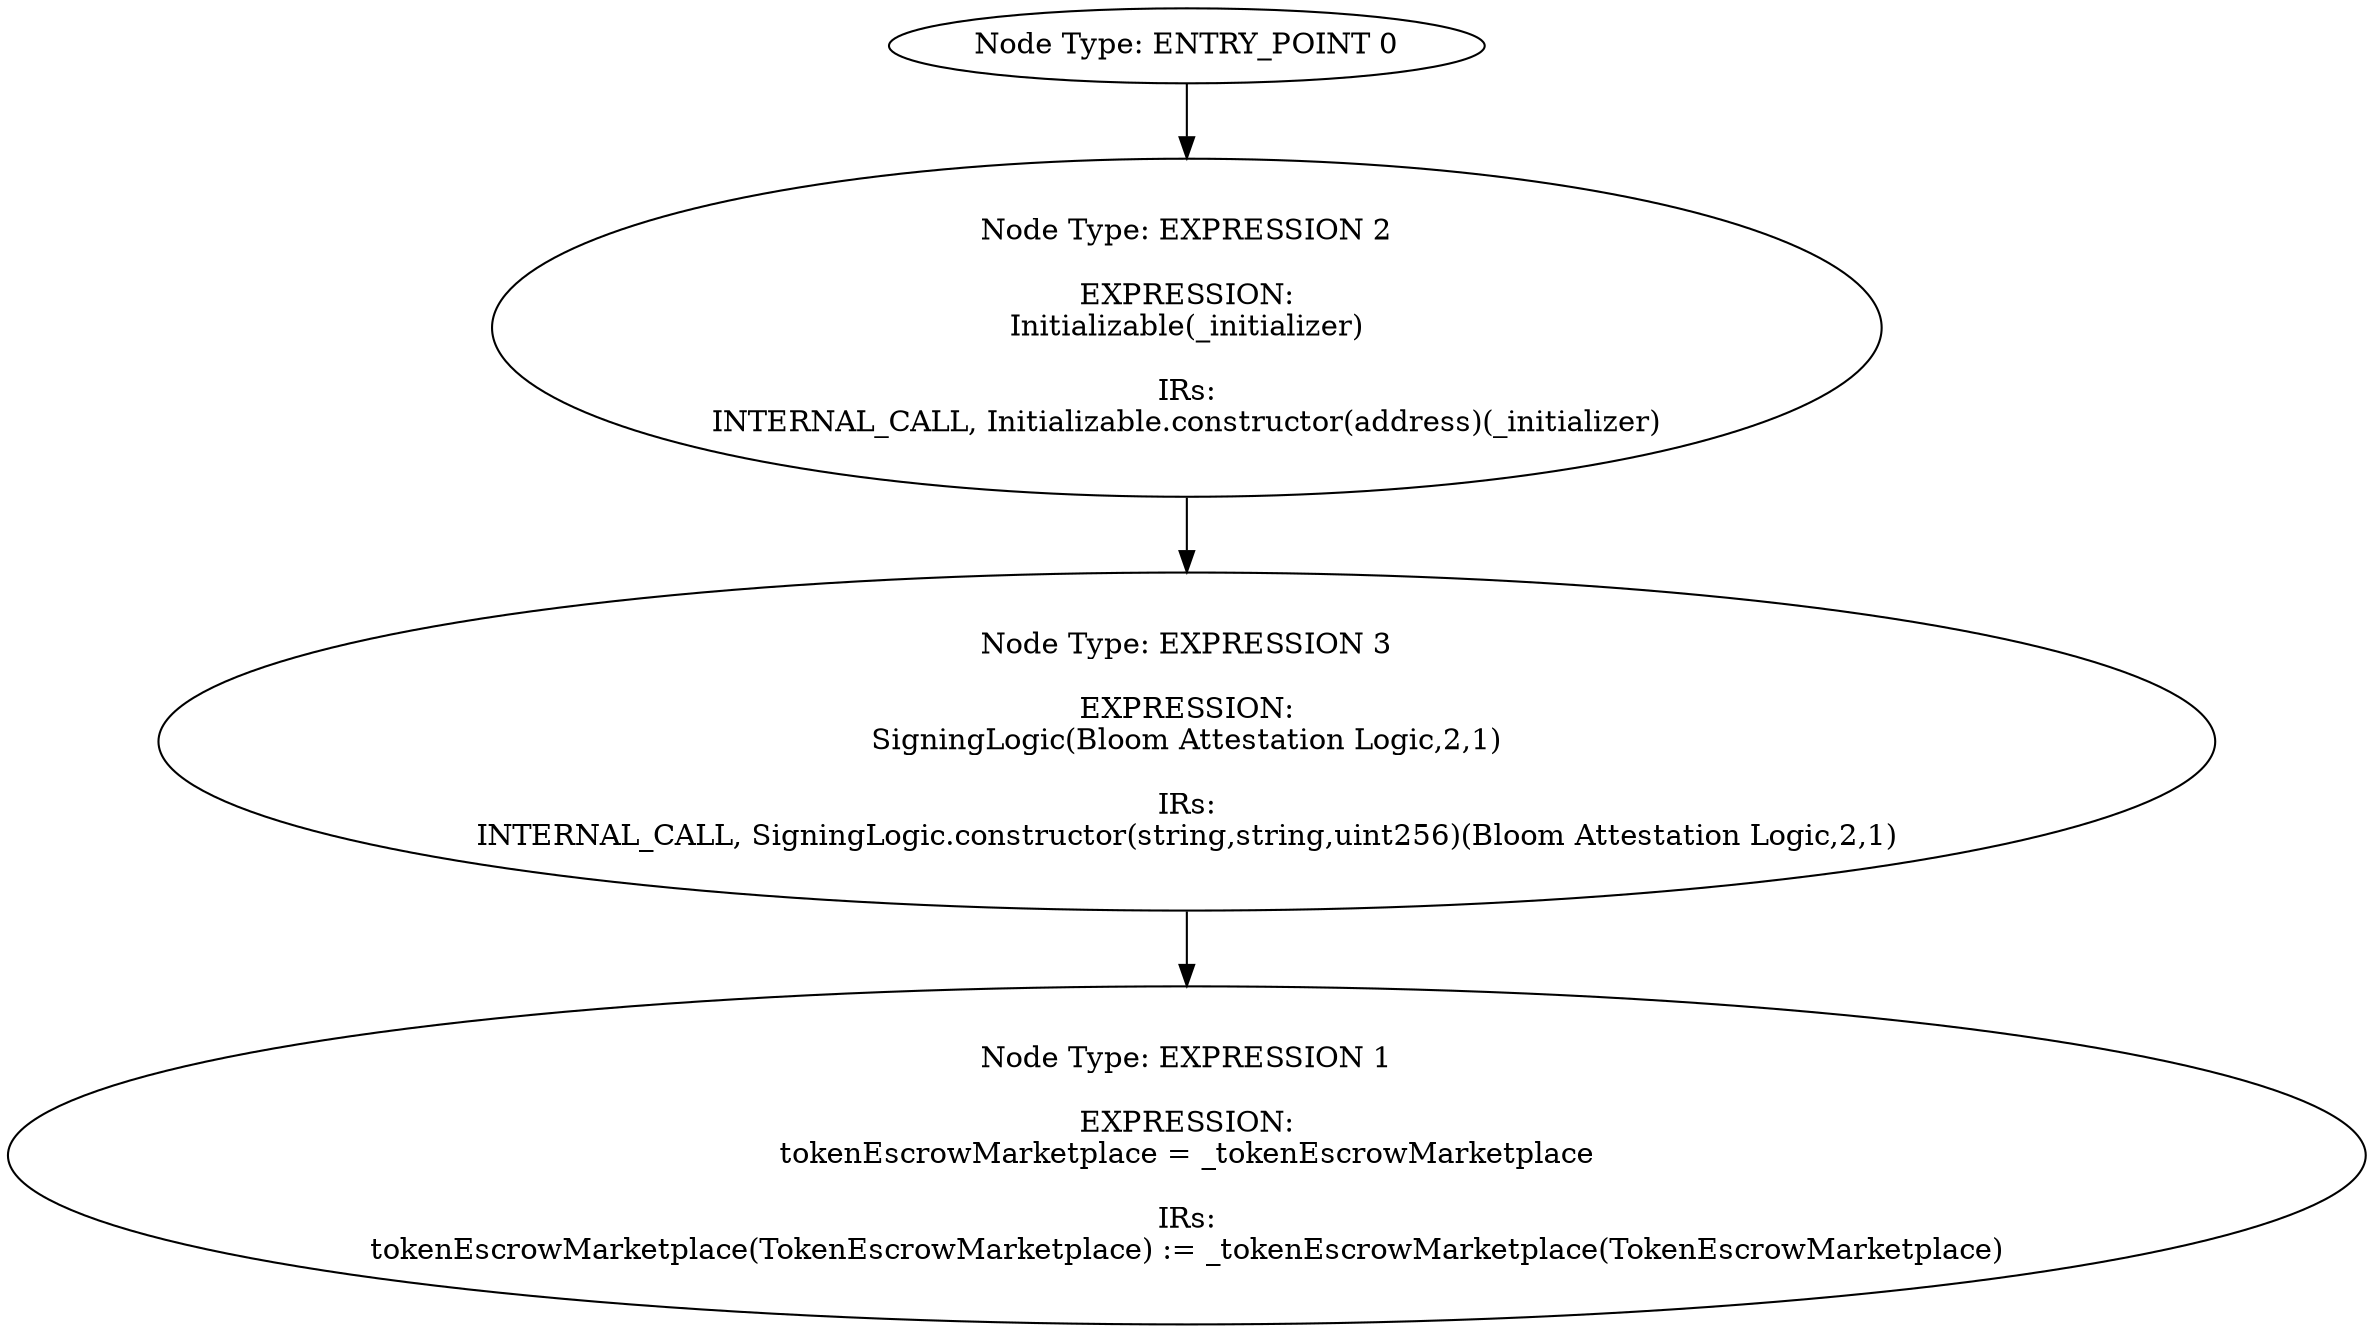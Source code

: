 digraph{
0[label="Node Type: ENTRY_POINT 0
"];
0->2;
1[label="Node Type: EXPRESSION 1

EXPRESSION:
tokenEscrowMarketplace = _tokenEscrowMarketplace

IRs:
tokenEscrowMarketplace(TokenEscrowMarketplace) := _tokenEscrowMarketplace(TokenEscrowMarketplace)"];
2[label="Node Type: EXPRESSION 2

EXPRESSION:
Initializable(_initializer)

IRs:
INTERNAL_CALL, Initializable.constructor(address)(_initializer)"];
2->3;
3[label="Node Type: EXPRESSION 3

EXPRESSION:
SigningLogic(Bloom Attestation Logic,2,1)

IRs:
INTERNAL_CALL, SigningLogic.constructor(string,string,uint256)(Bloom Attestation Logic,2,1)"];
3->1;
}
